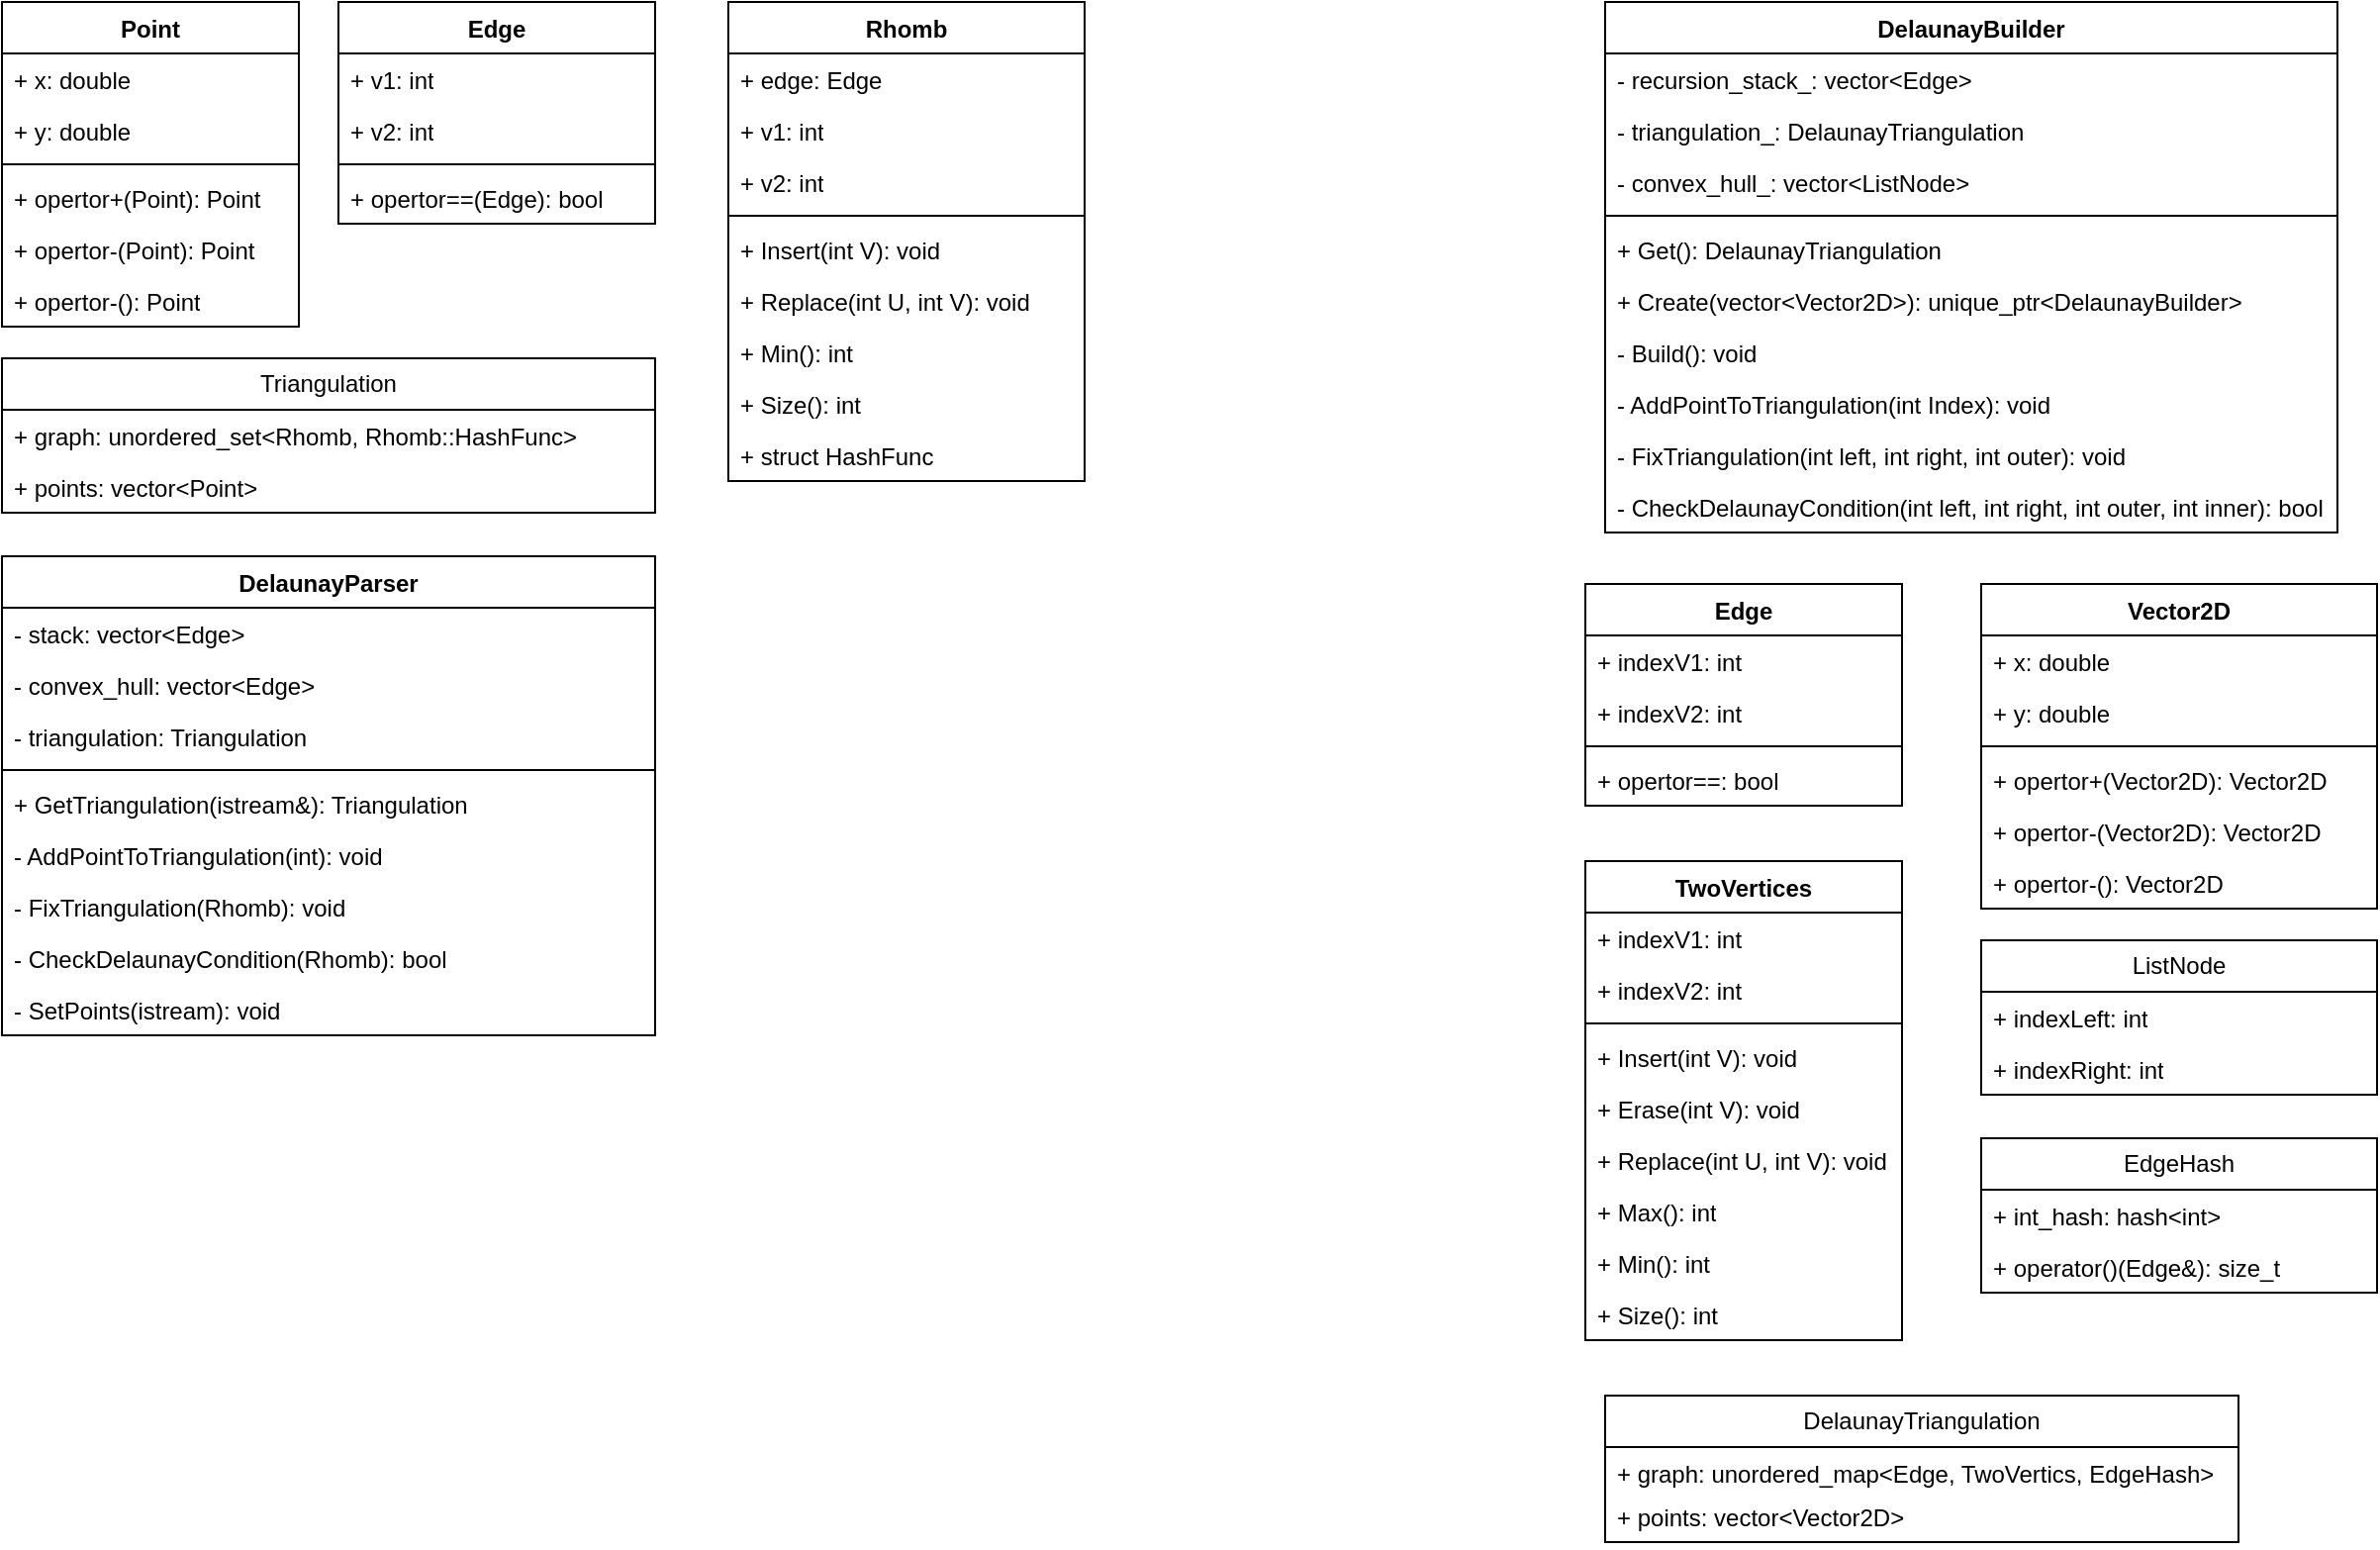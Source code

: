 <mxfile version="24.0.4" type="device">
  <diagram name="Страница — 1" id="JKxtDx2ZSy-ON9d8xKFI">
    <mxGraphModel dx="1404" dy="570" grid="1" gridSize="10" guides="1" tooltips="1" connect="1" arrows="1" fold="1" page="1" pageScale="1" pageWidth="827" pageHeight="1169" math="0" shadow="0">
      <root>
        <mxCell id="0" />
        <mxCell id="1" parent="0" />
        <mxCell id="Nljoluhb8iTTEbF7ifau-1" value="Edge" style="swimlane;fontStyle=1;align=center;verticalAlign=top;childLayout=stackLayout;horizontal=1;startSize=26;horizontalStack=0;resizeParent=1;resizeParentMax=0;resizeLast=0;collapsible=1;marginBottom=0;whiteSpace=wrap;html=1;" vertex="1" parent="1">
          <mxGeometry x="20" y="334" width="160" height="112" as="geometry" />
        </mxCell>
        <mxCell id="Nljoluhb8iTTEbF7ifau-2" value="+ indexV1: int" style="text;strokeColor=none;fillColor=none;align=left;verticalAlign=top;spacingLeft=4;spacingRight=4;overflow=hidden;rotatable=0;points=[[0,0.5],[1,0.5]];portConstraint=eastwest;whiteSpace=wrap;html=1;" vertex="1" parent="Nljoluhb8iTTEbF7ifau-1">
          <mxGeometry y="26" width="160" height="26" as="geometry" />
        </mxCell>
        <mxCell id="Nljoluhb8iTTEbF7ifau-5" value="+ indexV2: int" style="text;strokeColor=none;fillColor=none;align=left;verticalAlign=top;spacingLeft=4;spacingRight=4;overflow=hidden;rotatable=0;points=[[0,0.5],[1,0.5]];portConstraint=eastwest;whiteSpace=wrap;html=1;" vertex="1" parent="Nljoluhb8iTTEbF7ifau-1">
          <mxGeometry y="52" width="160" height="26" as="geometry" />
        </mxCell>
        <mxCell id="Nljoluhb8iTTEbF7ifau-3" value="" style="line;strokeWidth=1;fillColor=none;align=left;verticalAlign=middle;spacingTop=-1;spacingLeft=3;spacingRight=3;rotatable=0;labelPosition=right;points=[];portConstraint=eastwest;strokeColor=inherit;" vertex="1" parent="Nljoluhb8iTTEbF7ifau-1">
          <mxGeometry y="78" width="160" height="8" as="geometry" />
        </mxCell>
        <mxCell id="Nljoluhb8iTTEbF7ifau-4" value="+ opertor==: bool" style="text;strokeColor=none;fillColor=none;align=left;verticalAlign=top;spacingLeft=4;spacingRight=4;overflow=hidden;rotatable=0;points=[[0,0.5],[1,0.5]];portConstraint=eastwest;whiteSpace=wrap;html=1;" vertex="1" parent="Nljoluhb8iTTEbF7ifau-1">
          <mxGeometry y="86" width="160" height="26" as="geometry" />
        </mxCell>
        <mxCell id="Nljoluhb8iTTEbF7ifau-6" value="Vector2D" style="swimlane;fontStyle=1;align=center;verticalAlign=top;childLayout=stackLayout;horizontal=1;startSize=26;horizontalStack=0;resizeParent=1;resizeParentMax=0;resizeLast=0;collapsible=1;marginBottom=0;whiteSpace=wrap;html=1;" vertex="1" parent="1">
          <mxGeometry x="220" y="334" width="200" height="164" as="geometry" />
        </mxCell>
        <mxCell id="Nljoluhb8iTTEbF7ifau-7" value="+ x: double" style="text;strokeColor=none;fillColor=none;align=left;verticalAlign=top;spacingLeft=4;spacingRight=4;overflow=hidden;rotatable=0;points=[[0,0.5],[1,0.5]];portConstraint=eastwest;whiteSpace=wrap;html=1;" vertex="1" parent="Nljoluhb8iTTEbF7ifau-6">
          <mxGeometry y="26" width="200" height="26" as="geometry" />
        </mxCell>
        <mxCell id="Nljoluhb8iTTEbF7ifau-8" value="+ y: double" style="text;strokeColor=none;fillColor=none;align=left;verticalAlign=top;spacingLeft=4;spacingRight=4;overflow=hidden;rotatable=0;points=[[0,0.5],[1,0.5]];portConstraint=eastwest;whiteSpace=wrap;html=1;" vertex="1" parent="Nljoluhb8iTTEbF7ifau-6">
          <mxGeometry y="52" width="200" height="26" as="geometry" />
        </mxCell>
        <mxCell id="Nljoluhb8iTTEbF7ifau-9" value="" style="line;strokeWidth=1;fillColor=none;align=left;verticalAlign=middle;spacingTop=-1;spacingLeft=3;spacingRight=3;rotatable=0;labelPosition=right;points=[];portConstraint=eastwest;strokeColor=inherit;" vertex="1" parent="Nljoluhb8iTTEbF7ifau-6">
          <mxGeometry y="78" width="200" height="8" as="geometry" />
        </mxCell>
        <mxCell id="Nljoluhb8iTTEbF7ifau-10" value="+ opertor+(Vector2D): Vector2D" style="text;strokeColor=none;fillColor=none;align=left;verticalAlign=top;spacingLeft=4;spacingRight=4;overflow=hidden;rotatable=0;points=[[0,0.5],[1,0.5]];portConstraint=eastwest;whiteSpace=wrap;html=1;" vertex="1" parent="Nljoluhb8iTTEbF7ifau-6">
          <mxGeometry y="86" width="200" height="26" as="geometry" />
        </mxCell>
        <mxCell id="Nljoluhb8iTTEbF7ifau-12" value="+ opertor-(Vector2D): Vector2D" style="text;strokeColor=none;fillColor=none;align=left;verticalAlign=top;spacingLeft=4;spacingRight=4;overflow=hidden;rotatable=0;points=[[0,0.5],[1,0.5]];portConstraint=eastwest;whiteSpace=wrap;html=1;" vertex="1" parent="Nljoluhb8iTTEbF7ifau-6">
          <mxGeometry y="112" width="200" height="26" as="geometry" />
        </mxCell>
        <mxCell id="Nljoluhb8iTTEbF7ifau-11" value="+ opertor-(): Vector2D" style="text;strokeColor=none;fillColor=none;align=left;verticalAlign=top;spacingLeft=4;spacingRight=4;overflow=hidden;rotatable=0;points=[[0,0.5],[1,0.5]];portConstraint=eastwest;whiteSpace=wrap;html=1;" vertex="1" parent="Nljoluhb8iTTEbF7ifau-6">
          <mxGeometry y="138" width="200" height="26" as="geometry" />
        </mxCell>
        <mxCell id="Nljoluhb8iTTEbF7ifau-13" value="TwoVertices" style="swimlane;fontStyle=1;align=center;verticalAlign=top;childLayout=stackLayout;horizontal=1;startSize=26;horizontalStack=0;resizeParent=1;resizeParentMax=0;resizeLast=0;collapsible=1;marginBottom=0;whiteSpace=wrap;html=1;" vertex="1" parent="1">
          <mxGeometry x="20" y="474" width="160" height="242" as="geometry" />
        </mxCell>
        <mxCell id="Nljoluhb8iTTEbF7ifau-14" value="+ indexV1: int" style="text;strokeColor=none;fillColor=none;align=left;verticalAlign=top;spacingLeft=4;spacingRight=4;overflow=hidden;rotatable=0;points=[[0,0.5],[1,0.5]];portConstraint=eastwest;whiteSpace=wrap;html=1;" vertex="1" parent="Nljoluhb8iTTEbF7ifau-13">
          <mxGeometry y="26" width="160" height="26" as="geometry" />
        </mxCell>
        <mxCell id="Nljoluhb8iTTEbF7ifau-15" value="+ indexV2: int" style="text;strokeColor=none;fillColor=none;align=left;verticalAlign=top;spacingLeft=4;spacingRight=4;overflow=hidden;rotatable=0;points=[[0,0.5],[1,0.5]];portConstraint=eastwest;whiteSpace=wrap;html=1;" vertex="1" parent="Nljoluhb8iTTEbF7ifau-13">
          <mxGeometry y="52" width="160" height="26" as="geometry" />
        </mxCell>
        <mxCell id="Nljoluhb8iTTEbF7ifau-16" value="" style="line;strokeWidth=1;fillColor=none;align=left;verticalAlign=middle;spacingTop=-1;spacingLeft=3;spacingRight=3;rotatable=0;labelPosition=right;points=[];portConstraint=eastwest;strokeColor=inherit;" vertex="1" parent="Nljoluhb8iTTEbF7ifau-13">
          <mxGeometry y="78" width="160" height="8" as="geometry" />
        </mxCell>
        <mxCell id="Nljoluhb8iTTEbF7ifau-17" value="+ Insert(int V): void" style="text;strokeColor=none;fillColor=none;align=left;verticalAlign=top;spacingLeft=4;spacingRight=4;overflow=hidden;rotatable=0;points=[[0,0.5],[1,0.5]];portConstraint=eastwest;whiteSpace=wrap;html=1;" vertex="1" parent="Nljoluhb8iTTEbF7ifau-13">
          <mxGeometry y="86" width="160" height="26" as="geometry" />
        </mxCell>
        <mxCell id="Nljoluhb8iTTEbF7ifau-22" value="+ Erase(int V): void" style="text;strokeColor=none;fillColor=none;align=left;verticalAlign=top;spacingLeft=4;spacingRight=4;overflow=hidden;rotatable=0;points=[[0,0.5],[1,0.5]];portConstraint=eastwest;whiteSpace=wrap;html=1;" vertex="1" parent="Nljoluhb8iTTEbF7ifau-13">
          <mxGeometry y="112" width="160" height="26" as="geometry" />
        </mxCell>
        <mxCell id="Nljoluhb8iTTEbF7ifau-21" value="+ Replace(int U, int V): void" style="text;strokeColor=none;fillColor=none;align=left;verticalAlign=top;spacingLeft=4;spacingRight=4;overflow=hidden;rotatable=0;points=[[0,0.5],[1,0.5]];portConstraint=eastwest;whiteSpace=wrap;html=1;" vertex="1" parent="Nljoluhb8iTTEbF7ifau-13">
          <mxGeometry y="138" width="160" height="26" as="geometry" />
        </mxCell>
        <mxCell id="Nljoluhb8iTTEbF7ifau-20" value="+ Max(): int" style="text;strokeColor=none;fillColor=none;align=left;verticalAlign=top;spacingLeft=4;spacingRight=4;overflow=hidden;rotatable=0;points=[[0,0.5],[1,0.5]];portConstraint=eastwest;whiteSpace=wrap;html=1;" vertex="1" parent="Nljoluhb8iTTEbF7ifau-13">
          <mxGeometry y="164" width="160" height="26" as="geometry" />
        </mxCell>
        <mxCell id="Nljoluhb8iTTEbF7ifau-19" value="+ Min(): int" style="text;strokeColor=none;fillColor=none;align=left;verticalAlign=top;spacingLeft=4;spacingRight=4;overflow=hidden;rotatable=0;points=[[0,0.5],[1,0.5]];portConstraint=eastwest;whiteSpace=wrap;html=1;" vertex="1" parent="Nljoluhb8iTTEbF7ifau-13">
          <mxGeometry y="190" width="160" height="26" as="geometry" />
        </mxCell>
        <mxCell id="Nljoluhb8iTTEbF7ifau-18" value="+ Size(): int" style="text;strokeColor=none;fillColor=none;align=left;verticalAlign=top;spacingLeft=4;spacingRight=4;overflow=hidden;rotatable=0;points=[[0,0.5],[1,0.5]];portConstraint=eastwest;whiteSpace=wrap;html=1;" vertex="1" parent="Nljoluhb8iTTEbF7ifau-13">
          <mxGeometry y="216" width="160" height="26" as="geometry" />
        </mxCell>
        <mxCell id="Nljoluhb8iTTEbF7ifau-28" value="ListNode" style="swimlane;fontStyle=0;childLayout=stackLayout;horizontal=1;startSize=26;fillColor=none;horizontalStack=0;resizeParent=1;resizeParentMax=0;resizeLast=0;collapsible=1;marginBottom=0;whiteSpace=wrap;html=1;" vertex="1" parent="1">
          <mxGeometry x="220" y="514" width="200" height="78" as="geometry" />
        </mxCell>
        <mxCell id="Nljoluhb8iTTEbF7ifau-29" value="+ indexLeft: int" style="text;strokeColor=none;fillColor=none;align=left;verticalAlign=top;spacingLeft=4;spacingRight=4;overflow=hidden;rotatable=0;points=[[0,0.5],[1,0.5]];portConstraint=eastwest;whiteSpace=wrap;html=1;" vertex="1" parent="Nljoluhb8iTTEbF7ifau-28">
          <mxGeometry y="26" width="200" height="26" as="geometry" />
        </mxCell>
        <mxCell id="Nljoluhb8iTTEbF7ifau-30" value="+ indexRight: int" style="text;strokeColor=none;fillColor=none;align=left;verticalAlign=top;spacingLeft=4;spacingRight=4;overflow=hidden;rotatable=0;points=[[0,0.5],[1,0.5]];portConstraint=eastwest;whiteSpace=wrap;html=1;" vertex="1" parent="Nljoluhb8iTTEbF7ifau-28">
          <mxGeometry y="52" width="200" height="26" as="geometry" />
        </mxCell>
        <mxCell id="Nljoluhb8iTTEbF7ifau-33" value="DelaunayTriangulation" style="swimlane;fontStyle=0;childLayout=stackLayout;horizontal=1;startSize=26;fillColor=none;horizontalStack=0;resizeParent=1;resizeParentMax=0;resizeLast=0;collapsible=1;marginBottom=0;whiteSpace=wrap;html=1;" vertex="1" parent="1">
          <mxGeometry x="30" y="744" width="320" height="74" as="geometry" />
        </mxCell>
        <mxCell id="Nljoluhb8iTTEbF7ifau-34" value="+ graph: unordered_map&amp;lt;Edge, TwoVertics, EdgeHash&amp;gt;" style="text;strokeColor=none;fillColor=none;align=left;verticalAlign=top;spacingLeft=4;spacingRight=4;overflow=hidden;rotatable=0;points=[[0,0.5],[1,0.5]];portConstraint=eastwest;whiteSpace=wrap;html=1;" vertex="1" parent="Nljoluhb8iTTEbF7ifau-33">
          <mxGeometry y="26" width="320" height="22" as="geometry" />
        </mxCell>
        <mxCell id="Nljoluhb8iTTEbF7ifau-35" value="+ points: vector&amp;lt;Vector2D&amp;gt;" style="text;strokeColor=none;fillColor=none;align=left;verticalAlign=top;spacingLeft=4;spacingRight=4;overflow=hidden;rotatable=0;points=[[0,0.5],[1,0.5]];portConstraint=eastwest;whiteSpace=wrap;html=1;" vertex="1" parent="Nljoluhb8iTTEbF7ifau-33">
          <mxGeometry y="48" width="320" height="26" as="geometry" />
        </mxCell>
        <mxCell id="Nljoluhb8iTTEbF7ifau-36" value="EdgeHash" style="swimlane;fontStyle=0;childLayout=stackLayout;horizontal=1;startSize=26;fillColor=none;horizontalStack=0;resizeParent=1;resizeParentMax=0;resizeLast=0;collapsible=1;marginBottom=0;whiteSpace=wrap;html=1;" vertex="1" parent="1">
          <mxGeometry x="220" y="614" width="200" height="78" as="geometry" />
        </mxCell>
        <mxCell id="Nljoluhb8iTTEbF7ifau-37" value="+ int_hash: hash&amp;lt;int&amp;gt;" style="text;strokeColor=none;fillColor=none;align=left;verticalAlign=top;spacingLeft=4;spacingRight=4;overflow=hidden;rotatable=0;points=[[0,0.5],[1,0.5]];portConstraint=eastwest;whiteSpace=wrap;html=1;" vertex="1" parent="Nljoluhb8iTTEbF7ifau-36">
          <mxGeometry y="26" width="200" height="26" as="geometry" />
        </mxCell>
        <mxCell id="Nljoluhb8iTTEbF7ifau-38" value="+ operator()(Edge&amp;amp;): size_t" style="text;strokeColor=none;fillColor=none;align=left;verticalAlign=top;spacingLeft=4;spacingRight=4;overflow=hidden;rotatable=0;points=[[0,0.5],[1,0.5]];portConstraint=eastwest;whiteSpace=wrap;html=1;" vertex="1" parent="Nljoluhb8iTTEbF7ifau-36">
          <mxGeometry y="52" width="200" height="26" as="geometry" />
        </mxCell>
        <mxCell id="Nljoluhb8iTTEbF7ifau-39" value="DelaunayBuilder" style="swimlane;fontStyle=1;align=center;verticalAlign=top;childLayout=stackLayout;horizontal=1;startSize=26;horizontalStack=0;resizeParent=1;resizeParentMax=0;resizeLast=0;collapsible=1;marginBottom=0;whiteSpace=wrap;html=1;" vertex="1" parent="1">
          <mxGeometry x="30" y="40" width="370" height="268" as="geometry" />
        </mxCell>
        <mxCell id="Nljoluhb8iTTEbF7ifau-40" value="- recursion_stack_: vector&amp;lt;Edge&amp;gt;" style="text;strokeColor=none;fillColor=none;align=left;verticalAlign=top;spacingLeft=4;spacingRight=4;overflow=hidden;rotatable=0;points=[[0,0.5],[1,0.5]];portConstraint=eastwest;whiteSpace=wrap;html=1;" vertex="1" parent="Nljoluhb8iTTEbF7ifau-39">
          <mxGeometry y="26" width="370" height="26" as="geometry" />
        </mxCell>
        <mxCell id="Nljoluhb8iTTEbF7ifau-41" value="- triangulation_:&amp;nbsp;&lt;span style=&quot;text-align: center;&quot;&gt;DelaunayTriangulation&lt;/span&gt;" style="text;strokeColor=none;fillColor=none;align=left;verticalAlign=top;spacingLeft=4;spacingRight=4;overflow=hidden;rotatable=0;points=[[0,0.5],[1,0.5]];portConstraint=eastwest;whiteSpace=wrap;html=1;" vertex="1" parent="Nljoluhb8iTTEbF7ifau-39">
          <mxGeometry y="52" width="370" height="26" as="geometry" />
        </mxCell>
        <mxCell id="Nljoluhb8iTTEbF7ifau-49" value="- convex_hull_: vector&amp;lt;ListNode&amp;gt;" style="text;strokeColor=none;fillColor=none;align=left;verticalAlign=top;spacingLeft=4;spacingRight=4;overflow=hidden;rotatable=0;points=[[0,0.5],[1,0.5]];portConstraint=eastwest;whiteSpace=wrap;html=1;" vertex="1" parent="Nljoluhb8iTTEbF7ifau-39">
          <mxGeometry y="78" width="370" height="26" as="geometry" />
        </mxCell>
        <mxCell id="Nljoluhb8iTTEbF7ifau-42" value="" style="line;strokeWidth=1;fillColor=none;align=left;verticalAlign=middle;spacingTop=-1;spacingLeft=3;spacingRight=3;rotatable=0;labelPosition=right;points=[];portConstraint=eastwest;strokeColor=inherit;" vertex="1" parent="Nljoluhb8iTTEbF7ifau-39">
          <mxGeometry y="104" width="370" height="8" as="geometry" />
        </mxCell>
        <mxCell id="Nljoluhb8iTTEbF7ifau-43" value="+ Get():&amp;nbsp;&lt;span style=&quot;text-align: center;&quot;&gt;DelaunayTriangulation&lt;/span&gt;" style="text;strokeColor=none;fillColor=none;align=left;verticalAlign=top;spacingLeft=4;spacingRight=4;overflow=hidden;rotatable=0;points=[[0,0.5],[1,0.5]];portConstraint=eastwest;whiteSpace=wrap;html=1;" vertex="1" parent="Nljoluhb8iTTEbF7ifau-39">
          <mxGeometry y="112" width="370" height="26" as="geometry" />
        </mxCell>
        <mxCell id="Nljoluhb8iTTEbF7ifau-44" value="+ Create(vector&amp;lt;Vector2D&amp;gt;): unique_ptr&amp;lt;&lt;span style=&quot;text-align: center;&quot;&gt;DelaunayBuilder&lt;/span&gt;&lt;span style=&quot;background-color: initial;&quot;&gt;&amp;gt;&lt;/span&gt;" style="text;strokeColor=none;fillColor=none;align=left;verticalAlign=top;spacingLeft=4;spacingRight=4;overflow=hidden;rotatable=0;points=[[0,0.5],[1,0.5]];portConstraint=eastwest;whiteSpace=wrap;html=1;" vertex="1" parent="Nljoluhb8iTTEbF7ifau-39">
          <mxGeometry y="138" width="370" height="26" as="geometry" />
        </mxCell>
        <mxCell id="Nljoluhb8iTTEbF7ifau-45" value="- Build(): void" style="text;strokeColor=none;fillColor=none;align=left;verticalAlign=top;spacingLeft=4;spacingRight=4;overflow=hidden;rotatable=0;points=[[0,0.5],[1,0.5]];portConstraint=eastwest;whiteSpace=wrap;html=1;" vertex="1" parent="Nljoluhb8iTTEbF7ifau-39">
          <mxGeometry y="164" width="370" height="26" as="geometry" />
        </mxCell>
        <mxCell id="Nljoluhb8iTTEbF7ifau-46" value="- AddPointToTriangulation(int Index): void" style="text;strokeColor=none;fillColor=none;align=left;verticalAlign=top;spacingLeft=4;spacingRight=4;overflow=hidden;rotatable=0;points=[[0,0.5],[1,0.5]];portConstraint=eastwest;whiteSpace=wrap;html=1;" vertex="1" parent="Nljoluhb8iTTEbF7ifau-39">
          <mxGeometry y="190" width="370" height="26" as="geometry" />
        </mxCell>
        <mxCell id="Nljoluhb8iTTEbF7ifau-47" value="- FixTriangulation(int left, int right, int outer): void" style="text;strokeColor=none;fillColor=none;align=left;verticalAlign=top;spacingLeft=4;spacingRight=4;overflow=hidden;rotatable=0;points=[[0,0.5],[1,0.5]];portConstraint=eastwest;whiteSpace=wrap;html=1;" vertex="1" parent="Nljoluhb8iTTEbF7ifau-39">
          <mxGeometry y="216" width="370" height="26" as="geometry" />
        </mxCell>
        <mxCell id="Nljoluhb8iTTEbF7ifau-48" value="- CheckDelaunayCondition(int left, int right, int outer, int inner): bool" style="text;strokeColor=none;fillColor=none;align=left;verticalAlign=top;spacingLeft=4;spacingRight=4;overflow=hidden;rotatable=0;points=[[0,0.5],[1,0.5]];portConstraint=eastwest;whiteSpace=wrap;html=1;" vertex="1" parent="Nljoluhb8iTTEbF7ifau-39">
          <mxGeometry y="242" width="370" height="26" as="geometry" />
        </mxCell>
        <mxCell id="Nljoluhb8iTTEbF7ifau-50" value="DelaunayParser" style="swimlane;fontStyle=1;align=center;verticalAlign=top;childLayout=stackLayout;horizontal=1;startSize=26;horizontalStack=0;resizeParent=1;resizeParentMax=0;resizeLast=0;collapsible=1;marginBottom=0;whiteSpace=wrap;html=1;" vertex="1" parent="1">
          <mxGeometry x="-780" y="320" width="330" height="242" as="geometry" />
        </mxCell>
        <mxCell id="Nljoluhb8iTTEbF7ifau-53" value="- stack: vector&amp;lt;Edge&amp;gt;" style="text;strokeColor=none;fillColor=none;align=left;verticalAlign=top;spacingLeft=4;spacingRight=4;overflow=hidden;rotatable=0;points=[[0,0.5],[1,0.5]];portConstraint=eastwest;whiteSpace=wrap;html=1;" vertex="1" parent="Nljoluhb8iTTEbF7ifau-50">
          <mxGeometry y="26" width="330" height="26" as="geometry" />
        </mxCell>
        <mxCell id="Nljoluhb8iTTEbF7ifau-94" value="- convex_hull: vector&amp;lt;Edge&amp;gt;" style="text;strokeColor=none;fillColor=none;align=left;verticalAlign=top;spacingLeft=4;spacingRight=4;overflow=hidden;rotatable=0;points=[[0,0.5],[1,0.5]];portConstraint=eastwest;whiteSpace=wrap;html=1;" vertex="1" parent="Nljoluhb8iTTEbF7ifau-50">
          <mxGeometry y="52" width="330" height="26" as="geometry" />
        </mxCell>
        <mxCell id="Nljoluhb8iTTEbF7ifau-103" value="- triangulation: Triangulation" style="text;strokeColor=none;fillColor=none;align=left;verticalAlign=top;spacingLeft=4;spacingRight=4;overflow=hidden;rotatable=0;points=[[0,0.5],[1,0.5]];portConstraint=eastwest;whiteSpace=wrap;html=1;" vertex="1" parent="Nljoluhb8iTTEbF7ifau-50">
          <mxGeometry y="78" width="330" height="26" as="geometry" />
        </mxCell>
        <mxCell id="Nljoluhb8iTTEbF7ifau-54" value="" style="line;strokeWidth=1;fillColor=none;align=left;verticalAlign=middle;spacingTop=-1;spacingLeft=3;spacingRight=3;rotatable=0;labelPosition=right;points=[];portConstraint=eastwest;strokeColor=inherit;" vertex="1" parent="Nljoluhb8iTTEbF7ifau-50">
          <mxGeometry y="104" width="330" height="8" as="geometry" />
        </mxCell>
        <mxCell id="Nljoluhb8iTTEbF7ifau-55" value="+ GetTriangulation(istream&amp;amp;): Triangulation" style="text;strokeColor=none;fillColor=none;align=left;verticalAlign=top;spacingLeft=4;spacingRight=4;overflow=hidden;rotatable=0;points=[[0,0.5],[1,0.5]];portConstraint=eastwest;whiteSpace=wrap;html=1;" vertex="1" parent="Nljoluhb8iTTEbF7ifau-50">
          <mxGeometry y="112" width="330" height="26" as="geometry" />
        </mxCell>
        <mxCell id="Nljoluhb8iTTEbF7ifau-57" value="- AddPointToTriangulation(int): void" style="text;strokeColor=none;fillColor=none;align=left;verticalAlign=top;spacingLeft=4;spacingRight=4;overflow=hidden;rotatable=0;points=[[0,0.5],[1,0.5]];portConstraint=eastwest;whiteSpace=wrap;html=1;" vertex="1" parent="Nljoluhb8iTTEbF7ifau-50">
          <mxGeometry y="138" width="330" height="26" as="geometry" />
        </mxCell>
        <mxCell id="Nljoluhb8iTTEbF7ifau-58" value="- FixTriangulation(Rhomb): void" style="text;strokeColor=none;fillColor=none;align=left;verticalAlign=top;spacingLeft=4;spacingRight=4;overflow=hidden;rotatable=0;points=[[0,0.5],[1,0.5]];portConstraint=eastwest;whiteSpace=wrap;html=1;" vertex="1" parent="Nljoluhb8iTTEbF7ifau-50">
          <mxGeometry y="164" width="330" height="26" as="geometry" />
        </mxCell>
        <mxCell id="Nljoluhb8iTTEbF7ifau-59" value="- CheckDelaunayCondition(Rhomb): bool" style="text;strokeColor=none;fillColor=none;align=left;verticalAlign=top;spacingLeft=4;spacingRight=4;overflow=hidden;rotatable=0;points=[[0,0.5],[1,0.5]];portConstraint=eastwest;whiteSpace=wrap;html=1;" vertex="1" parent="Nljoluhb8iTTEbF7ifau-50">
          <mxGeometry y="190" width="330" height="26" as="geometry" />
        </mxCell>
        <mxCell id="Nljoluhb8iTTEbF7ifau-105" value="- SetPoints(istream): void" style="text;strokeColor=none;fillColor=none;align=left;verticalAlign=top;spacingLeft=4;spacingRight=4;overflow=hidden;rotatable=0;points=[[0,0.5],[1,0.5]];portConstraint=eastwest;whiteSpace=wrap;html=1;" vertex="1" parent="Nljoluhb8iTTEbF7ifau-50">
          <mxGeometry y="216" width="330" height="26" as="geometry" />
        </mxCell>
        <mxCell id="Nljoluhb8iTTEbF7ifau-65" value="Point" style="swimlane;fontStyle=1;align=center;verticalAlign=top;childLayout=stackLayout;horizontal=1;startSize=26;horizontalStack=0;resizeParent=1;resizeParentMax=0;resizeLast=0;collapsible=1;marginBottom=0;whiteSpace=wrap;html=1;" vertex="1" parent="1">
          <mxGeometry x="-780" y="40" width="150" height="164" as="geometry" />
        </mxCell>
        <mxCell id="Nljoluhb8iTTEbF7ifau-66" value="+ x: double" style="text;strokeColor=none;fillColor=none;align=left;verticalAlign=top;spacingLeft=4;spacingRight=4;overflow=hidden;rotatable=0;points=[[0,0.5],[1,0.5]];portConstraint=eastwest;whiteSpace=wrap;html=1;" vertex="1" parent="Nljoluhb8iTTEbF7ifau-65">
          <mxGeometry y="26" width="150" height="26" as="geometry" />
        </mxCell>
        <mxCell id="Nljoluhb8iTTEbF7ifau-67" value="+ y: double" style="text;strokeColor=none;fillColor=none;align=left;verticalAlign=top;spacingLeft=4;spacingRight=4;overflow=hidden;rotatable=0;points=[[0,0.5],[1,0.5]];portConstraint=eastwest;whiteSpace=wrap;html=1;" vertex="1" parent="Nljoluhb8iTTEbF7ifau-65">
          <mxGeometry y="52" width="150" height="26" as="geometry" />
        </mxCell>
        <mxCell id="Nljoluhb8iTTEbF7ifau-68" value="" style="line;strokeWidth=1;fillColor=none;align=left;verticalAlign=middle;spacingTop=-1;spacingLeft=3;spacingRight=3;rotatable=0;labelPosition=right;points=[];portConstraint=eastwest;strokeColor=inherit;" vertex="1" parent="Nljoluhb8iTTEbF7ifau-65">
          <mxGeometry y="78" width="150" height="8" as="geometry" />
        </mxCell>
        <mxCell id="Nljoluhb8iTTEbF7ifau-69" value="+ opertor+(Point): Point" style="text;strokeColor=none;fillColor=none;align=left;verticalAlign=top;spacingLeft=4;spacingRight=4;overflow=hidden;rotatable=0;points=[[0,0.5],[1,0.5]];portConstraint=eastwest;whiteSpace=wrap;html=1;" vertex="1" parent="Nljoluhb8iTTEbF7ifau-65">
          <mxGeometry y="86" width="150" height="26" as="geometry" />
        </mxCell>
        <mxCell id="Nljoluhb8iTTEbF7ifau-70" value="+ opertor-(Point): Point" style="text;strokeColor=none;fillColor=none;align=left;verticalAlign=top;spacingLeft=4;spacingRight=4;overflow=hidden;rotatable=0;points=[[0,0.5],[1,0.5]];portConstraint=eastwest;whiteSpace=wrap;html=1;" vertex="1" parent="Nljoluhb8iTTEbF7ifau-65">
          <mxGeometry y="112" width="150" height="26" as="geometry" />
        </mxCell>
        <mxCell id="Nljoluhb8iTTEbF7ifau-71" value="+ opertor-(): Point" style="text;strokeColor=none;fillColor=none;align=left;verticalAlign=top;spacingLeft=4;spacingRight=4;overflow=hidden;rotatable=0;points=[[0,0.5],[1,0.5]];portConstraint=eastwest;whiteSpace=wrap;html=1;" vertex="1" parent="Nljoluhb8iTTEbF7ifau-65">
          <mxGeometry y="138" width="150" height="26" as="geometry" />
        </mxCell>
        <mxCell id="Nljoluhb8iTTEbF7ifau-72" value="Edge" style="swimlane;fontStyle=1;align=center;verticalAlign=top;childLayout=stackLayout;horizontal=1;startSize=26;horizontalStack=0;resizeParent=1;resizeParentMax=0;resizeLast=0;collapsible=1;marginBottom=0;whiteSpace=wrap;html=1;" vertex="1" parent="1">
          <mxGeometry x="-610" y="40" width="160" height="112" as="geometry" />
        </mxCell>
        <mxCell id="Nljoluhb8iTTEbF7ifau-73" value="+ v1: int" style="text;strokeColor=none;fillColor=none;align=left;verticalAlign=top;spacingLeft=4;spacingRight=4;overflow=hidden;rotatable=0;points=[[0,0.5],[1,0.5]];portConstraint=eastwest;whiteSpace=wrap;html=1;" vertex="1" parent="Nljoluhb8iTTEbF7ifau-72">
          <mxGeometry y="26" width="160" height="26" as="geometry" />
        </mxCell>
        <mxCell id="Nljoluhb8iTTEbF7ifau-74" value="+ v2: int" style="text;strokeColor=none;fillColor=none;align=left;verticalAlign=top;spacingLeft=4;spacingRight=4;overflow=hidden;rotatable=0;points=[[0,0.5],[1,0.5]];portConstraint=eastwest;whiteSpace=wrap;html=1;" vertex="1" parent="Nljoluhb8iTTEbF7ifau-72">
          <mxGeometry y="52" width="160" height="26" as="geometry" />
        </mxCell>
        <mxCell id="Nljoluhb8iTTEbF7ifau-75" value="" style="line;strokeWidth=1;fillColor=none;align=left;verticalAlign=middle;spacingTop=-1;spacingLeft=3;spacingRight=3;rotatable=0;labelPosition=right;points=[];portConstraint=eastwest;strokeColor=inherit;" vertex="1" parent="Nljoluhb8iTTEbF7ifau-72">
          <mxGeometry y="78" width="160" height="8" as="geometry" />
        </mxCell>
        <mxCell id="Nljoluhb8iTTEbF7ifau-76" value="+ opertor==(Edge): bool" style="text;strokeColor=none;fillColor=none;align=left;verticalAlign=top;spacingLeft=4;spacingRight=4;overflow=hidden;rotatable=0;points=[[0,0.5],[1,0.5]];portConstraint=eastwest;whiteSpace=wrap;html=1;" vertex="1" parent="Nljoluhb8iTTEbF7ifau-72">
          <mxGeometry y="86" width="160" height="26" as="geometry" />
        </mxCell>
        <mxCell id="Nljoluhb8iTTEbF7ifau-77" value="Rhomb" style="swimlane;fontStyle=1;align=center;verticalAlign=top;childLayout=stackLayout;horizontal=1;startSize=26;horizontalStack=0;resizeParent=1;resizeParentMax=0;resizeLast=0;collapsible=1;marginBottom=0;whiteSpace=wrap;html=1;" vertex="1" parent="1">
          <mxGeometry x="-413" y="40" width="180" height="242" as="geometry" />
        </mxCell>
        <mxCell id="Nljoluhb8iTTEbF7ifau-78" value="+ edge: Edge" style="text;strokeColor=none;fillColor=none;align=left;verticalAlign=top;spacingLeft=4;spacingRight=4;overflow=hidden;rotatable=0;points=[[0,0.5],[1,0.5]];portConstraint=eastwest;whiteSpace=wrap;html=1;" vertex="1" parent="Nljoluhb8iTTEbF7ifau-77">
          <mxGeometry y="26" width="180" height="26" as="geometry" />
        </mxCell>
        <mxCell id="Nljoluhb8iTTEbF7ifau-79" value="+ v1: int" style="text;strokeColor=none;fillColor=none;align=left;verticalAlign=top;spacingLeft=4;spacingRight=4;overflow=hidden;rotatable=0;points=[[0,0.5],[1,0.5]];portConstraint=eastwest;whiteSpace=wrap;html=1;" vertex="1" parent="Nljoluhb8iTTEbF7ifau-77">
          <mxGeometry y="52" width="180" height="26" as="geometry" />
        </mxCell>
        <mxCell id="Nljoluhb8iTTEbF7ifau-107" value="+ v2: int" style="text;strokeColor=none;fillColor=none;align=left;verticalAlign=top;spacingLeft=4;spacingRight=4;overflow=hidden;rotatable=0;points=[[0,0.5],[1,0.5]];portConstraint=eastwest;whiteSpace=wrap;html=1;" vertex="1" parent="Nljoluhb8iTTEbF7ifau-77">
          <mxGeometry y="78" width="180" height="26" as="geometry" />
        </mxCell>
        <mxCell id="Nljoluhb8iTTEbF7ifau-80" value="" style="line;strokeWidth=1;fillColor=none;align=left;verticalAlign=middle;spacingTop=-1;spacingLeft=3;spacingRight=3;rotatable=0;labelPosition=right;points=[];portConstraint=eastwest;strokeColor=inherit;" vertex="1" parent="Nljoluhb8iTTEbF7ifau-77">
          <mxGeometry y="104" width="180" height="8" as="geometry" />
        </mxCell>
        <mxCell id="Nljoluhb8iTTEbF7ifau-84" value="+ Insert(int V): void" style="text;strokeColor=none;fillColor=none;align=left;verticalAlign=top;spacingLeft=4;spacingRight=4;overflow=hidden;rotatable=0;points=[[0,0.5],[1,0.5]];portConstraint=eastwest;whiteSpace=wrap;html=1;" vertex="1" parent="Nljoluhb8iTTEbF7ifau-77">
          <mxGeometry y="112" width="180" height="26" as="geometry" />
        </mxCell>
        <mxCell id="Nljoluhb8iTTEbF7ifau-88" value="+ Replace(int U, int V): void" style="text;strokeColor=none;fillColor=none;align=left;verticalAlign=top;spacingLeft=4;spacingRight=4;overflow=hidden;rotatable=0;points=[[0,0.5],[1,0.5]];portConstraint=eastwest;whiteSpace=wrap;html=1;" vertex="1" parent="Nljoluhb8iTTEbF7ifau-77">
          <mxGeometry y="138" width="180" height="26" as="geometry" />
        </mxCell>
        <mxCell id="Nljoluhb8iTTEbF7ifau-86" value="+ Min(): int" style="text;strokeColor=none;fillColor=none;align=left;verticalAlign=top;spacingLeft=4;spacingRight=4;overflow=hidden;rotatable=0;points=[[0,0.5],[1,0.5]];portConstraint=eastwest;whiteSpace=wrap;html=1;" vertex="1" parent="Nljoluhb8iTTEbF7ifau-77">
          <mxGeometry y="164" width="180" height="26" as="geometry" />
        </mxCell>
        <mxCell id="Nljoluhb8iTTEbF7ifau-85" value="+ Size(): int" style="text;strokeColor=none;fillColor=none;align=left;verticalAlign=top;spacingLeft=4;spacingRight=4;overflow=hidden;rotatable=0;points=[[0,0.5],[1,0.5]];portConstraint=eastwest;whiteSpace=wrap;html=1;" vertex="1" parent="Nljoluhb8iTTEbF7ifau-77">
          <mxGeometry y="190" width="180" height="26" as="geometry" />
        </mxCell>
        <mxCell id="Nljoluhb8iTTEbF7ifau-83" value="+ struct HashFunc" style="text;strokeColor=none;fillColor=none;align=left;verticalAlign=top;spacingLeft=4;spacingRight=4;overflow=hidden;rotatable=0;points=[[0,0.5],[1,0.5]];portConstraint=eastwest;whiteSpace=wrap;html=1;" vertex="1" parent="Nljoluhb8iTTEbF7ifau-77">
          <mxGeometry y="216" width="180" height="26" as="geometry" />
        </mxCell>
        <mxCell id="Nljoluhb8iTTEbF7ifau-99" value="Triangulation" style="swimlane;fontStyle=0;childLayout=stackLayout;horizontal=1;startSize=26;fillColor=none;horizontalStack=0;resizeParent=1;resizeParentMax=0;resizeLast=0;collapsible=1;marginBottom=0;whiteSpace=wrap;html=1;" vertex="1" parent="1">
          <mxGeometry x="-780" y="220" width="330" height="78" as="geometry" />
        </mxCell>
        <mxCell id="Nljoluhb8iTTEbF7ifau-100" value="+ graph: unordered_set&amp;lt;Rhomb, Rhomb::HashFunc&amp;gt;" style="text;strokeColor=none;fillColor=none;align=left;verticalAlign=top;spacingLeft=4;spacingRight=4;overflow=hidden;rotatable=0;points=[[0,0.5],[1,0.5]];portConstraint=eastwest;whiteSpace=wrap;html=1;" vertex="1" parent="Nljoluhb8iTTEbF7ifau-99">
          <mxGeometry y="26" width="330" height="26" as="geometry" />
        </mxCell>
        <mxCell id="Nljoluhb8iTTEbF7ifau-101" value="+ points: vector&amp;lt;Point&amp;gt;" style="text;strokeColor=none;fillColor=none;align=left;verticalAlign=top;spacingLeft=4;spacingRight=4;overflow=hidden;rotatable=0;points=[[0,0.5],[1,0.5]];portConstraint=eastwest;whiteSpace=wrap;html=1;" vertex="1" parent="Nljoluhb8iTTEbF7ifau-99">
          <mxGeometry y="52" width="330" height="26" as="geometry" />
        </mxCell>
      </root>
    </mxGraphModel>
  </diagram>
</mxfile>
